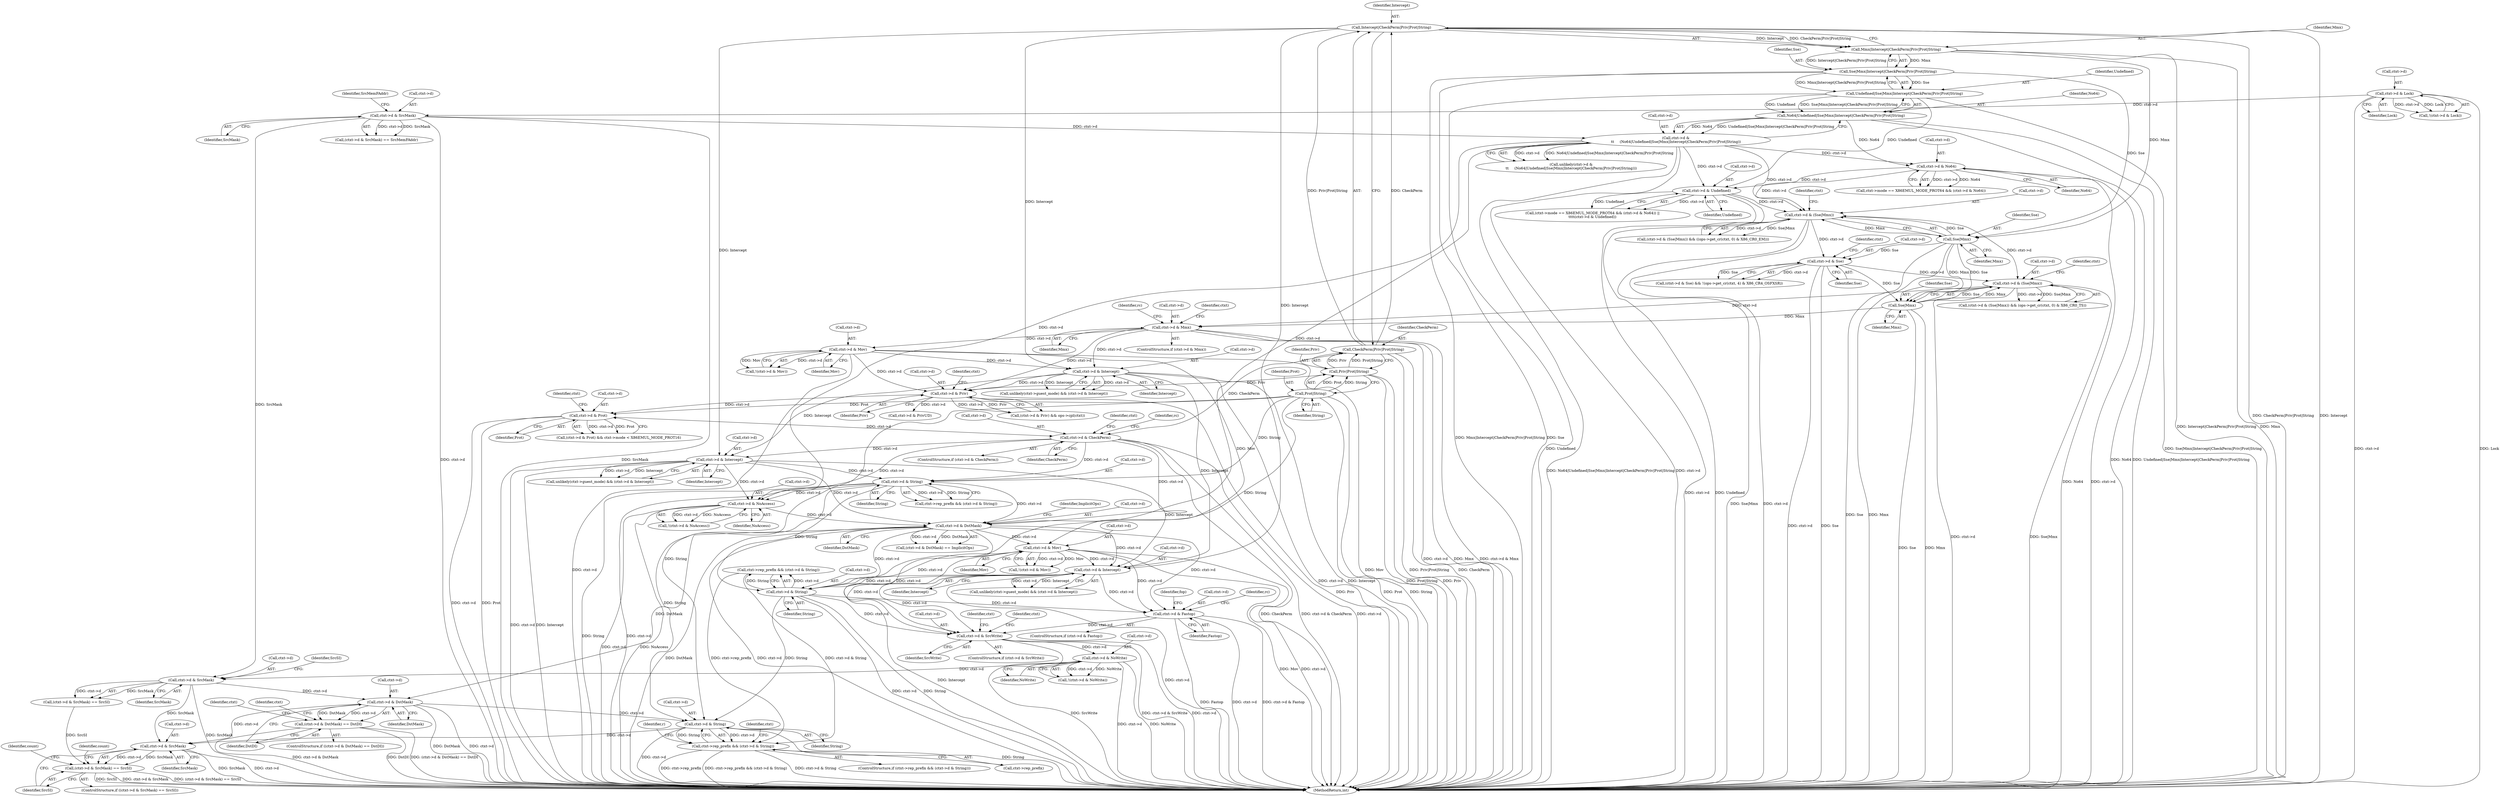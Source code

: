 digraph "0_linux_234f3ce485d54017f15cf5e0699cff4100121601_8@pointer" {
"1001075" [label="(Call,ctxt->d & DstMask)"];
"1001060" [label="(Call,ctxt->d & SrcMask)"];
"1001032" [label="(Call,ctxt->d & NoWrite)"];
"1000995" [label="(Call,ctxt->d & SrcWrite)"];
"1000613" [label="(Call,ctxt->d & Mov)"];
"1000596" [label="(Call,ctxt->d & DstMask)"];
"1000515" [label="(Call,ctxt->d & NoAccess)"];
"1000221" [label="(Call,ctxt->d &\n\t\t     (No64|Undefined|Sse|Mmx|Intercept|CheckPerm|Priv|Prot|String))"];
"1000200" [label="(Call,ctxt->d & SrcMask)"];
"1000179" [label="(Call,ctxt->d & Lock)"];
"1000225" [label="(Call,No64|Undefined|Sse|Mmx|Intercept|CheckPerm|Priv|Prot|String)"];
"1000227" [label="(Call,Undefined|Sse|Mmx|Intercept|CheckPerm|Priv|Prot|String)"];
"1000229" [label="(Call,Sse|Mmx|Intercept|CheckPerm|Priv|Prot|String)"];
"1000231" [label="(Call,Mmx|Intercept|CheckPerm|Priv|Prot|String)"];
"1000233" [label="(Call,Intercept|CheckPerm|Priv|Prot|String)"];
"1000235" [label="(Call,CheckPerm|Priv|Prot|String)"];
"1000237" [label="(Call,Priv|Prot|String)"];
"1000239" [label="(Call,Prot|String)"];
"1000432" [label="(Call,ctxt->d & CheckPerm)"];
"1000415" [label="(Call,ctxt->d & Prot)"];
"1000388" [label="(Call,ctxt->d & Priv)"];
"1000350" [label="(Call,ctxt->d & Mov)"];
"1000321" [label="(Call,ctxt->d & Mmx)"];
"1000302" [label="(Call,ctxt->d & (Sse|Mmx))"];
"1000283" [label="(Call,ctxt->d & Sse)"];
"1000270" [label="(Call,ctxt->d & (Sse|Mmx))"];
"1000251" [label="(Call,ctxt->d & No64)"];
"1000256" [label="(Call,ctxt->d & Undefined)"];
"1000274" [label="(Call,Sse|Mmx)"];
"1000306" [label="(Call,Sse|Mmx)"];
"1000367" [label="(Call,ctxt->d & Intercept)"];
"1000477" [label="(Call,ctxt->d & String)"];
"1000453" [label="(Call,ctxt->d & Intercept)"];
"1000710" [label="(Call,ctxt->d & Fastop)"];
"1000688" [label="(Call,ctxt->d & String)"];
"1000664" [label="(Call,ctxt->d & Intercept)"];
"1001074" [label="(Call,(ctxt->d & DstMask) == DstDI)"];
"1001093" [label="(Call,ctxt->d & String)"];
"1001089" [label="(Call,ctxt->rep_prefix && (ctxt->d & String))"];
"1001109" [label="(Call,ctxt->d & SrcMask)"];
"1001108" [label="(Call,(ctxt->d & SrcMask) == SrcSI)"];
"1001188" [label="(Identifier,ctxt)"];
"1000736" [label="(Identifier,rc)"];
"1000180" [label="(Call,ctxt->d)"];
"1000350" [label="(Call,ctxt->d & Mov)"];
"1000416" [label="(Call,ctxt->d)"];
"1000454" [label="(Call,ctxt->d)"];
"1000362" [label="(Call,unlikely(ctxt->guest_mode) && (ctxt->d & Intercept))"];
"1000419" [label="(Identifier,Prot)"];
"1000613" [label="(Call,ctxt->d & Mov)"];
"1000233" [label="(Call,Intercept|CheckPerm|Priv|Prot|String)"];
"1000235" [label="(Call,CheckPerm|Priv|Prot|String)"];
"1000183" [label="(Identifier,Lock)"];
"1000692" [label="(Identifier,String)"];
"1000431" [label="(ControlStructure,if (ctxt->d & CheckPerm))"];
"1000276" [label="(Identifier,Mmx)"];
"1000368" [label="(Call,ctxt->d)"];
"1000274" [label="(Call,Sse|Mmx)"];
"1001094" [label="(Call,ctxt->d)"];
"1000256" [label="(Call,ctxt->d & Undefined)"];
"1000308" [label="(Identifier,Mmx)"];
"1000514" [label="(Call,!(ctxt->d & NoAccess))"];
"1001079" [label="(Identifier,DstMask)"];
"1000414" [label="(Call,(ctxt->d & Prot) && ctxt->mode < X86EMUL_MODE_PROT16)"];
"1000473" [label="(Call,ctxt->rep_prefix && (ctxt->d & String))"];
"1000415" [label="(Call,ctxt->d & Prot)"];
"1001090" [label="(Call,ctxt->rep_prefix)"];
"1000612" [label="(Call,!(ctxt->d & Mov))"];
"1000269" [label="(Call,(ctxt->d & (Sse|Mmx)) && ((ops->get_cr(ctxt, 0) & X86_CR0_EM)))"];
"1000220" [label="(Call,unlikely(ctxt->d &\n\t\t     (No64|Undefined|Sse|Mmx|Intercept|CheckPerm|Priv|Prot|String)))"];
"1001093" [label="(Call,ctxt->d & String)"];
"1001059" [label="(Call,(ctxt->d & SrcMask) == SrcSI)"];
"1001065" [label="(Identifier,SrcSI)"];
"1000279" [label="(Identifier,ctxt)"];
"1000392" [label="(Identifier,Priv)"];
"1000714" [label="(Identifier,Fastop)"];
"1000453" [label="(Call,ctxt->d & Intercept)"];
"1000234" [label="(Identifier,Intercept)"];
"1000481" [label="(Identifier,String)"];
"1000689" [label="(Call,ctxt->d)"];
"1000387" [label="(Call,(ctxt->d & Priv) && ops->cpl(ctxt))"];
"1001109" [label="(Call,ctxt->d & SrcMask)"];
"1000351" [label="(Call,ctxt->d)"];
"1000665" [label="(Call,ctxt->d)"];
"1000688" [label="(Call,ctxt->d & String)"];
"1000659" [label="(Call,unlikely(ctxt->guest_mode) && (ctxt->d & Intercept))"];
"1000325" [label="(Identifier,Mmx)"];
"1000617" [label="(Identifier,Mov)"];
"1000275" [label="(Identifier,Sse)"];
"1000270" [label="(Call,ctxt->d & (Sse|Mmx))"];
"1000614" [label="(Call,ctxt->d)"];
"1000999" [label="(Identifier,SrcWrite)"];
"1001124" [label="(Identifier,count)"];
"1001097" [label="(Identifier,String)"];
"1001064" [label="(Identifier,SrcMask)"];
"1000284" [label="(Call,ctxt->d)"];
"1001061" [label="(Call,ctxt->d)"];
"1001080" [label="(Identifier,DstDI)"];
"1001073" [label="(ControlStructure,if ((ctxt->d & DstMask) == DstDI))"];
"1000668" [label="(Identifier,Intercept)"];
"1000597" [label="(Call,ctxt->d)"];
"1001091" [label="(Identifier,ctxt)"];
"1000239" [label="(Call,Prot|String)"];
"1000718" [label="(Identifier,fop)"];
"1000684" [label="(Call,ctxt->rep_prefix && (ctxt->d & String))"];
"1000432" [label="(Call,ctxt->d & CheckPerm)"];
"1000232" [label="(Identifier,Mmx)"];
"1000283" [label="(Call,ctxt->d & Sse)"];
"1001031" [label="(Call,!(ctxt->d & NoWrite))"];
"1001036" [label="(Identifier,NoWrite)"];
"1001082" [label="(Identifier,ctxt)"];
"1000227" [label="(Call,Undefined|Sse|Mmx|Intercept|CheckPerm|Priv|Prot|String)"];
"1000995" [label="(Call,ctxt->d & SrcWrite)"];
"1000389" [label="(Call,ctxt->d)"];
"1000236" [label="(Identifier,CheckPerm)"];
"1000230" [label="(Identifier,Sse)"];
"1000365" [label="(Identifier,ctxt)"];
"1000307" [label="(Identifier,Sse)"];
"1000303" [label="(Call,ctxt->d)"];
"1000251" [label="(Call,ctxt->d & No64)"];
"1000371" [label="(Identifier,Intercept)"];
"1000231" [label="(Call,Mmx|Intercept|CheckPerm|Priv|Prot|String)"];
"1000244" [label="(Call,(ctxt->mode == X86EMUL_MODE_PROT64 && (ctxt->d & No64)) ||\n\t\t\t\t(ctxt->d & Undefined))"];
"1001088" [label="(ControlStructure,if (ctxt->rep_prefix && (ctxt->d & String)))"];
"1000282" [label="(Call,(ctxt->d & Sse) && !(ops->get_cr(ctxt, 4) & X86_CR4_OSFXSR))"];
"1001108" [label="(Call,(ctxt->d & SrcMask) == SrcSI)"];
"1000260" [label="(Identifier,Undefined)"];
"1000664" [label="(Call,ctxt->d & Intercept)"];
"1000271" [label="(Call,ctxt->d)"];
"1001074" [label="(Call,(ctxt->d & DstMask) == DstDI)"];
"1001032" [label="(Call,ctxt->d & NoWrite)"];
"1000204" [label="(Identifier,SrcMask)"];
"1000245" [label="(Call,ctxt->mode == X86EMUL_MODE_PROT64 && (ctxt->d & No64))"];
"1000519" [label="(Identifier,NoAccess)"];
"1000709" [label="(ControlStructure,if (ctxt->d & Fastop))"];
"1000287" [label="(Identifier,Sse)"];
"1000436" [label="(Identifier,CheckPerm)"];
"1000433" [label="(Call,ctxt->d)"];
"1000229" [label="(Call,Sse|Mmx|Intercept|CheckPerm|Priv|Prot|String)"];
"1000349" [label="(Call,!(ctxt->d & Mov))"];
"1001089" [label="(Call,ctxt->rep_prefix && (ctxt->d & String))"];
"1001102" [label="(Identifier,r)"];
"1001075" [label="(Call,ctxt->d & DstMask)"];
"1000328" [label="(Identifier,rc)"];
"1000301" [label="(Call,(ctxt->d & (Sse|Mmx)) && (ops->get_cr(ctxt, 0) & X86_CR0_TS))"];
"1000451" [label="(Identifier,ctxt)"];
"1000238" [label="(Identifier,Priv)"];
"1000600" [label="(Identifier,DstMask)"];
"1000199" [label="(Call,(ctxt->d & SrcMask) == SrcMemFAddr)"];
"1001107" [label="(ControlStructure,if ((ctxt->d & SrcMask) == SrcSI))"];
"1000237" [label="(Call,Priv|Prot|String)"];
"1000240" [label="(Identifier,Prot)"];
"1000394" [label="(Identifier,ctxt)"];
"1000457" [label="(Identifier,Intercept)"];
"1000201" [label="(Call,ctxt->d)"];
"1001110" [label="(Call,ctxt->d)"];
"1001116" [label="(Identifier,count)"];
"1000711" [label="(Call,ctxt->d)"];
"1001113" [label="(Identifier,SrcMask)"];
"1000322" [label="(Call,ctxt->d)"];
"1000996" [label="(Call,ctxt->d)"];
"1000226" [label="(Identifier,No64)"];
"1001474" [label="(MethodReturn,int)"];
"1000994" [label="(ControlStructure,if (ctxt->d & SrcWrite))"];
"1000601" [label="(Identifier,ImplicitOps)"];
"1000321" [label="(Call,ctxt->d & Mmx)"];
"1001033" [label="(Call,ctxt->d)"];
"1000515" [label="(Call,ctxt->d & NoAccess)"];
"1000222" [label="(Call,ctxt->d)"];
"1000205" [label="(Identifier,SrcMemFAddr)"];
"1000516" [label="(Call,ctxt->d)"];
"1000367" [label="(Call,ctxt->d & Intercept)"];
"1000596" [label="(Call,ctxt->d & DstMask)"];
"1000595" [label="(Call,(ctxt->d & DstMask) == ImplicitOps)"];
"1001034" [label="(Identifier,ctxt)"];
"1000228" [label="(Identifier,Undefined)"];
"1000241" [label="(Identifier,String)"];
"1000478" [label="(Call,ctxt->d)"];
"1000710" [label="(Call,ctxt->d & Fastop)"];
"1000221" [label="(Call,ctxt->d &\n\t\t     (No64|Undefined|Sse|Mmx|Intercept|CheckPerm|Priv|Prot|String))"];
"1001076" [label="(Call,ctxt->d)"];
"1001060" [label="(Call,ctxt->d & SrcMask)"];
"1000311" [label="(Identifier,ctxt)"];
"1000477" [label="(Call,ctxt->d & String)"];
"1000448" [label="(Call,unlikely(ctxt->guest_mode) && (ctxt->d & Intercept))"];
"1001006" [label="(Identifier,ctxt)"];
"1000200" [label="(Call,ctxt->d & SrcMask)"];
"1000225" [label="(Call,No64|Undefined|Sse|Mmx|Intercept|CheckPerm|Priv|Prot|String)"];
"1000257" [label="(Call,ctxt->d)"];
"1000179" [label="(Call,ctxt->d & Lock)"];
"1000397" [label="(Call,ctxt->d & PrivUD)"];
"1000302" [label="(Call,ctxt->d & (Sse|Mmx))"];
"1000388" [label="(Call,ctxt->d & Priv)"];
"1000178" [label="(Call,!(ctxt->d & Lock))"];
"1001114" [label="(Identifier,SrcSI)"];
"1000291" [label="(Identifier,ctxt)"];
"1000306" [label="(Call,Sse|Mmx)"];
"1000422" [label="(Identifier,ctxt)"];
"1000354" [label="(Identifier,Mov)"];
"1000320" [label="(ControlStructure,if (ctxt->d & Mmx))"];
"1000439" [label="(Identifier,rc)"];
"1000252" [label="(Call,ctxt->d)"];
"1000255" [label="(Identifier,No64)"];
"1001075" -> "1001074"  [label="AST: "];
"1001075" -> "1001079"  [label="CFG: "];
"1001076" -> "1001075"  [label="AST: "];
"1001079" -> "1001075"  [label="AST: "];
"1001080" -> "1001075"  [label="CFG: "];
"1001075" -> "1001474"  [label="DDG: ctxt->d"];
"1001075" -> "1001474"  [label="DDG: DstMask"];
"1001075" -> "1001074"  [label="DDG: ctxt->d"];
"1001075" -> "1001074"  [label="DDG: DstMask"];
"1001060" -> "1001075"  [label="DDG: ctxt->d"];
"1000596" -> "1001075"  [label="DDG: DstMask"];
"1001075" -> "1001093"  [label="DDG: ctxt->d"];
"1001075" -> "1001109"  [label="DDG: ctxt->d"];
"1001060" -> "1001059"  [label="AST: "];
"1001060" -> "1001064"  [label="CFG: "];
"1001061" -> "1001060"  [label="AST: "];
"1001064" -> "1001060"  [label="AST: "];
"1001065" -> "1001060"  [label="CFG: "];
"1001060" -> "1001474"  [label="DDG: SrcMask"];
"1001060" -> "1001059"  [label="DDG: ctxt->d"];
"1001060" -> "1001059"  [label="DDG: SrcMask"];
"1001032" -> "1001060"  [label="DDG: ctxt->d"];
"1000200" -> "1001060"  [label="DDG: SrcMask"];
"1001060" -> "1001109"  [label="DDG: SrcMask"];
"1001032" -> "1001031"  [label="AST: "];
"1001032" -> "1001036"  [label="CFG: "];
"1001033" -> "1001032"  [label="AST: "];
"1001036" -> "1001032"  [label="AST: "];
"1001031" -> "1001032"  [label="CFG: "];
"1001032" -> "1001474"  [label="DDG: NoWrite"];
"1001032" -> "1001474"  [label="DDG: ctxt->d"];
"1001032" -> "1001031"  [label="DDG: ctxt->d"];
"1001032" -> "1001031"  [label="DDG: NoWrite"];
"1000995" -> "1001032"  [label="DDG: ctxt->d"];
"1000995" -> "1000994"  [label="AST: "];
"1000995" -> "1000999"  [label="CFG: "];
"1000996" -> "1000995"  [label="AST: "];
"1000999" -> "1000995"  [label="AST: "];
"1001006" -> "1000995"  [label="CFG: "];
"1001034" -> "1000995"  [label="CFG: "];
"1000995" -> "1001474"  [label="DDG: ctxt->d"];
"1000995" -> "1001474"  [label="DDG: SrcWrite"];
"1000995" -> "1001474"  [label="DDG: ctxt->d & SrcWrite"];
"1000613" -> "1000995"  [label="DDG: ctxt->d"];
"1000710" -> "1000995"  [label="DDG: ctxt->d"];
"1000688" -> "1000995"  [label="DDG: ctxt->d"];
"1000596" -> "1000995"  [label="DDG: ctxt->d"];
"1000664" -> "1000995"  [label="DDG: ctxt->d"];
"1000613" -> "1000612"  [label="AST: "];
"1000613" -> "1000617"  [label="CFG: "];
"1000614" -> "1000613"  [label="AST: "];
"1000617" -> "1000613"  [label="AST: "];
"1000612" -> "1000613"  [label="CFG: "];
"1000613" -> "1001474"  [label="DDG: ctxt->d"];
"1000613" -> "1001474"  [label="DDG: Mov"];
"1000613" -> "1000612"  [label="DDG: ctxt->d"];
"1000613" -> "1000612"  [label="DDG: Mov"];
"1000596" -> "1000613"  [label="DDG: ctxt->d"];
"1000350" -> "1000613"  [label="DDG: Mov"];
"1000613" -> "1000664"  [label="DDG: ctxt->d"];
"1000613" -> "1000688"  [label="DDG: ctxt->d"];
"1000613" -> "1000710"  [label="DDG: ctxt->d"];
"1000596" -> "1000595"  [label="AST: "];
"1000596" -> "1000600"  [label="CFG: "];
"1000597" -> "1000596"  [label="AST: "];
"1000600" -> "1000596"  [label="AST: "];
"1000601" -> "1000596"  [label="CFG: "];
"1000596" -> "1001474"  [label="DDG: ctxt->d"];
"1000596" -> "1001474"  [label="DDG: DstMask"];
"1000596" -> "1000595"  [label="DDG: ctxt->d"];
"1000596" -> "1000595"  [label="DDG: DstMask"];
"1000515" -> "1000596"  [label="DDG: ctxt->d"];
"1000221" -> "1000596"  [label="DDG: ctxt->d"];
"1000432" -> "1000596"  [label="DDG: ctxt->d"];
"1000477" -> "1000596"  [label="DDG: ctxt->d"];
"1000453" -> "1000596"  [label="DDG: ctxt->d"];
"1000596" -> "1000664"  [label="DDG: ctxt->d"];
"1000596" -> "1000688"  [label="DDG: ctxt->d"];
"1000596" -> "1000710"  [label="DDG: ctxt->d"];
"1000515" -> "1000514"  [label="AST: "];
"1000515" -> "1000519"  [label="CFG: "];
"1000516" -> "1000515"  [label="AST: "];
"1000519" -> "1000515"  [label="AST: "];
"1000514" -> "1000515"  [label="CFG: "];
"1000515" -> "1001474"  [label="DDG: NoAccess"];
"1000515" -> "1001474"  [label="DDG: ctxt->d"];
"1000515" -> "1000514"  [label="DDG: ctxt->d"];
"1000515" -> "1000514"  [label="DDG: NoAccess"];
"1000221" -> "1000515"  [label="DDG: ctxt->d"];
"1000432" -> "1000515"  [label="DDG: ctxt->d"];
"1000477" -> "1000515"  [label="DDG: ctxt->d"];
"1000453" -> "1000515"  [label="DDG: ctxt->d"];
"1000221" -> "1000220"  [label="AST: "];
"1000221" -> "1000225"  [label="CFG: "];
"1000222" -> "1000221"  [label="AST: "];
"1000225" -> "1000221"  [label="AST: "];
"1000220" -> "1000221"  [label="CFG: "];
"1000221" -> "1001474"  [label="DDG: No64|Undefined|Sse|Mmx|Intercept|CheckPerm|Priv|Prot|String"];
"1000221" -> "1001474"  [label="DDG: ctxt->d"];
"1000221" -> "1000220"  [label="DDG: ctxt->d"];
"1000221" -> "1000220"  [label="DDG: No64|Undefined|Sse|Mmx|Intercept|CheckPerm|Priv|Prot|String"];
"1000200" -> "1000221"  [label="DDG: ctxt->d"];
"1000225" -> "1000221"  [label="DDG: No64"];
"1000225" -> "1000221"  [label="DDG: Undefined|Sse|Mmx|Intercept|CheckPerm|Priv|Prot|String"];
"1000221" -> "1000251"  [label="DDG: ctxt->d"];
"1000221" -> "1000256"  [label="DDG: ctxt->d"];
"1000221" -> "1000270"  [label="DDG: ctxt->d"];
"1000200" -> "1000199"  [label="AST: "];
"1000200" -> "1000204"  [label="CFG: "];
"1000201" -> "1000200"  [label="AST: "];
"1000204" -> "1000200"  [label="AST: "];
"1000205" -> "1000200"  [label="CFG: "];
"1000200" -> "1001474"  [label="DDG: ctxt->d"];
"1000200" -> "1001474"  [label="DDG: SrcMask"];
"1000200" -> "1000199"  [label="DDG: ctxt->d"];
"1000200" -> "1000199"  [label="DDG: SrcMask"];
"1000179" -> "1000200"  [label="DDG: ctxt->d"];
"1000179" -> "1000178"  [label="AST: "];
"1000179" -> "1000183"  [label="CFG: "];
"1000180" -> "1000179"  [label="AST: "];
"1000183" -> "1000179"  [label="AST: "];
"1000178" -> "1000179"  [label="CFG: "];
"1000179" -> "1001474"  [label="DDG: ctxt->d"];
"1000179" -> "1001474"  [label="DDG: Lock"];
"1000179" -> "1000178"  [label="DDG: ctxt->d"];
"1000179" -> "1000178"  [label="DDG: Lock"];
"1000225" -> "1000227"  [label="CFG: "];
"1000226" -> "1000225"  [label="AST: "];
"1000227" -> "1000225"  [label="AST: "];
"1000225" -> "1001474"  [label="DDG: Undefined|Sse|Mmx|Intercept|CheckPerm|Priv|Prot|String"];
"1000225" -> "1001474"  [label="DDG: No64"];
"1000227" -> "1000225"  [label="DDG: Undefined"];
"1000227" -> "1000225"  [label="DDG: Sse|Mmx|Intercept|CheckPerm|Priv|Prot|String"];
"1000225" -> "1000251"  [label="DDG: No64"];
"1000227" -> "1000229"  [label="CFG: "];
"1000228" -> "1000227"  [label="AST: "];
"1000229" -> "1000227"  [label="AST: "];
"1000227" -> "1001474"  [label="DDG: Undefined"];
"1000227" -> "1001474"  [label="DDG: Sse|Mmx|Intercept|CheckPerm|Priv|Prot|String"];
"1000229" -> "1000227"  [label="DDG: Sse"];
"1000229" -> "1000227"  [label="DDG: Mmx|Intercept|CheckPerm|Priv|Prot|String"];
"1000227" -> "1000256"  [label="DDG: Undefined"];
"1000229" -> "1000231"  [label="CFG: "];
"1000230" -> "1000229"  [label="AST: "];
"1000231" -> "1000229"  [label="AST: "];
"1000229" -> "1001474"  [label="DDG: Mmx|Intercept|CheckPerm|Priv|Prot|String"];
"1000229" -> "1001474"  [label="DDG: Sse"];
"1000231" -> "1000229"  [label="DDG: Mmx"];
"1000231" -> "1000229"  [label="DDG: Intercept|CheckPerm|Priv|Prot|String"];
"1000229" -> "1000274"  [label="DDG: Sse"];
"1000231" -> "1000233"  [label="CFG: "];
"1000232" -> "1000231"  [label="AST: "];
"1000233" -> "1000231"  [label="AST: "];
"1000231" -> "1001474"  [label="DDG: Intercept|CheckPerm|Priv|Prot|String"];
"1000231" -> "1001474"  [label="DDG: Mmx"];
"1000233" -> "1000231"  [label="DDG: Intercept"];
"1000233" -> "1000231"  [label="DDG: CheckPerm|Priv|Prot|String"];
"1000231" -> "1000274"  [label="DDG: Mmx"];
"1000233" -> "1000235"  [label="CFG: "];
"1000234" -> "1000233"  [label="AST: "];
"1000235" -> "1000233"  [label="AST: "];
"1000233" -> "1001474"  [label="DDG: CheckPerm|Priv|Prot|String"];
"1000233" -> "1001474"  [label="DDG: Intercept"];
"1000235" -> "1000233"  [label="DDG: CheckPerm"];
"1000235" -> "1000233"  [label="DDG: Priv|Prot|String"];
"1000233" -> "1000367"  [label="DDG: Intercept"];
"1000233" -> "1000453"  [label="DDG: Intercept"];
"1000233" -> "1000664"  [label="DDG: Intercept"];
"1000235" -> "1000237"  [label="CFG: "];
"1000236" -> "1000235"  [label="AST: "];
"1000237" -> "1000235"  [label="AST: "];
"1000235" -> "1001474"  [label="DDG: Priv|Prot|String"];
"1000235" -> "1001474"  [label="DDG: CheckPerm"];
"1000237" -> "1000235"  [label="DDG: Priv"];
"1000237" -> "1000235"  [label="DDG: Prot|String"];
"1000235" -> "1000432"  [label="DDG: CheckPerm"];
"1000237" -> "1000239"  [label="CFG: "];
"1000238" -> "1000237"  [label="AST: "];
"1000239" -> "1000237"  [label="AST: "];
"1000237" -> "1001474"  [label="DDG: Prot|String"];
"1000237" -> "1001474"  [label="DDG: Priv"];
"1000239" -> "1000237"  [label="DDG: Prot"];
"1000239" -> "1000237"  [label="DDG: String"];
"1000237" -> "1000388"  [label="DDG: Priv"];
"1000239" -> "1000241"  [label="CFG: "];
"1000240" -> "1000239"  [label="AST: "];
"1000241" -> "1000239"  [label="AST: "];
"1000239" -> "1001474"  [label="DDG: Prot"];
"1000239" -> "1001474"  [label="DDG: String"];
"1000239" -> "1000415"  [label="DDG: Prot"];
"1000239" -> "1000477"  [label="DDG: String"];
"1000239" -> "1000688"  [label="DDG: String"];
"1000239" -> "1001093"  [label="DDG: String"];
"1000432" -> "1000431"  [label="AST: "];
"1000432" -> "1000436"  [label="CFG: "];
"1000433" -> "1000432"  [label="AST: "];
"1000436" -> "1000432"  [label="AST: "];
"1000439" -> "1000432"  [label="CFG: "];
"1000451" -> "1000432"  [label="CFG: "];
"1000432" -> "1001474"  [label="DDG: CheckPerm"];
"1000432" -> "1001474"  [label="DDG: ctxt->d & CheckPerm"];
"1000432" -> "1001474"  [label="DDG: ctxt->d"];
"1000415" -> "1000432"  [label="DDG: ctxt->d"];
"1000432" -> "1000453"  [label="DDG: ctxt->d"];
"1000432" -> "1000477"  [label="DDG: ctxt->d"];
"1000415" -> "1000414"  [label="AST: "];
"1000415" -> "1000419"  [label="CFG: "];
"1000416" -> "1000415"  [label="AST: "];
"1000419" -> "1000415"  [label="AST: "];
"1000422" -> "1000415"  [label="CFG: "];
"1000414" -> "1000415"  [label="CFG: "];
"1000415" -> "1001474"  [label="DDG: ctxt->d"];
"1000415" -> "1001474"  [label="DDG: Prot"];
"1000415" -> "1000414"  [label="DDG: ctxt->d"];
"1000415" -> "1000414"  [label="DDG: Prot"];
"1000388" -> "1000415"  [label="DDG: ctxt->d"];
"1000388" -> "1000387"  [label="AST: "];
"1000388" -> "1000392"  [label="CFG: "];
"1000389" -> "1000388"  [label="AST: "];
"1000392" -> "1000388"  [label="AST: "];
"1000394" -> "1000388"  [label="CFG: "];
"1000387" -> "1000388"  [label="CFG: "];
"1000388" -> "1001474"  [label="DDG: Priv"];
"1000388" -> "1000387"  [label="DDG: ctxt->d"];
"1000388" -> "1000387"  [label="DDG: Priv"];
"1000350" -> "1000388"  [label="DDG: ctxt->d"];
"1000367" -> "1000388"  [label="DDG: ctxt->d"];
"1000321" -> "1000388"  [label="DDG: ctxt->d"];
"1000388" -> "1000397"  [label="DDG: ctxt->d"];
"1000350" -> "1000349"  [label="AST: "];
"1000350" -> "1000354"  [label="CFG: "];
"1000351" -> "1000350"  [label="AST: "];
"1000354" -> "1000350"  [label="AST: "];
"1000349" -> "1000350"  [label="CFG: "];
"1000350" -> "1001474"  [label="DDG: ctxt->d"];
"1000350" -> "1001474"  [label="DDG: Mov"];
"1000350" -> "1000349"  [label="DDG: ctxt->d"];
"1000350" -> "1000349"  [label="DDG: Mov"];
"1000321" -> "1000350"  [label="DDG: ctxt->d"];
"1000350" -> "1000367"  [label="DDG: ctxt->d"];
"1000321" -> "1000320"  [label="AST: "];
"1000321" -> "1000325"  [label="CFG: "];
"1000322" -> "1000321"  [label="AST: "];
"1000325" -> "1000321"  [label="AST: "];
"1000328" -> "1000321"  [label="CFG: "];
"1000365" -> "1000321"  [label="CFG: "];
"1000321" -> "1001474"  [label="DDG: ctxt->d"];
"1000321" -> "1001474"  [label="DDG: Mmx"];
"1000321" -> "1001474"  [label="DDG: ctxt->d & Mmx"];
"1000302" -> "1000321"  [label="DDG: ctxt->d"];
"1000306" -> "1000321"  [label="DDG: Mmx"];
"1000321" -> "1000367"  [label="DDG: ctxt->d"];
"1000302" -> "1000301"  [label="AST: "];
"1000302" -> "1000306"  [label="CFG: "];
"1000303" -> "1000302"  [label="AST: "];
"1000306" -> "1000302"  [label="AST: "];
"1000311" -> "1000302"  [label="CFG: "];
"1000301" -> "1000302"  [label="CFG: "];
"1000302" -> "1001474"  [label="DDG: ctxt->d"];
"1000302" -> "1001474"  [label="DDG: Sse|Mmx"];
"1000302" -> "1000301"  [label="DDG: ctxt->d"];
"1000302" -> "1000301"  [label="DDG: Sse|Mmx"];
"1000283" -> "1000302"  [label="DDG: ctxt->d"];
"1000270" -> "1000302"  [label="DDG: ctxt->d"];
"1000306" -> "1000302"  [label="DDG: Sse"];
"1000306" -> "1000302"  [label="DDG: Mmx"];
"1000283" -> "1000282"  [label="AST: "];
"1000283" -> "1000287"  [label="CFG: "];
"1000284" -> "1000283"  [label="AST: "];
"1000287" -> "1000283"  [label="AST: "];
"1000291" -> "1000283"  [label="CFG: "];
"1000282" -> "1000283"  [label="CFG: "];
"1000283" -> "1001474"  [label="DDG: ctxt->d"];
"1000283" -> "1001474"  [label="DDG: Sse"];
"1000283" -> "1000282"  [label="DDG: ctxt->d"];
"1000283" -> "1000282"  [label="DDG: Sse"];
"1000270" -> "1000283"  [label="DDG: ctxt->d"];
"1000274" -> "1000283"  [label="DDG: Sse"];
"1000283" -> "1000306"  [label="DDG: Sse"];
"1000270" -> "1000269"  [label="AST: "];
"1000270" -> "1000274"  [label="CFG: "];
"1000271" -> "1000270"  [label="AST: "];
"1000274" -> "1000270"  [label="AST: "];
"1000279" -> "1000270"  [label="CFG: "];
"1000269" -> "1000270"  [label="CFG: "];
"1000270" -> "1001474"  [label="DDG: Sse|Mmx"];
"1000270" -> "1001474"  [label="DDG: ctxt->d"];
"1000270" -> "1000269"  [label="DDG: ctxt->d"];
"1000270" -> "1000269"  [label="DDG: Sse|Mmx"];
"1000251" -> "1000270"  [label="DDG: ctxt->d"];
"1000256" -> "1000270"  [label="DDG: ctxt->d"];
"1000274" -> "1000270"  [label="DDG: Sse"];
"1000274" -> "1000270"  [label="DDG: Mmx"];
"1000251" -> "1000245"  [label="AST: "];
"1000251" -> "1000255"  [label="CFG: "];
"1000252" -> "1000251"  [label="AST: "];
"1000255" -> "1000251"  [label="AST: "];
"1000245" -> "1000251"  [label="CFG: "];
"1000251" -> "1001474"  [label="DDG: No64"];
"1000251" -> "1001474"  [label="DDG: ctxt->d"];
"1000251" -> "1000245"  [label="DDG: ctxt->d"];
"1000251" -> "1000245"  [label="DDG: No64"];
"1000251" -> "1000256"  [label="DDG: ctxt->d"];
"1000256" -> "1000244"  [label="AST: "];
"1000256" -> "1000260"  [label="CFG: "];
"1000257" -> "1000256"  [label="AST: "];
"1000260" -> "1000256"  [label="AST: "];
"1000244" -> "1000256"  [label="CFG: "];
"1000256" -> "1001474"  [label="DDG: Undefined"];
"1000256" -> "1001474"  [label="DDG: ctxt->d"];
"1000256" -> "1000244"  [label="DDG: ctxt->d"];
"1000256" -> "1000244"  [label="DDG: Undefined"];
"1000274" -> "1000276"  [label="CFG: "];
"1000275" -> "1000274"  [label="AST: "];
"1000276" -> "1000274"  [label="AST: "];
"1000274" -> "1001474"  [label="DDG: Sse"];
"1000274" -> "1001474"  [label="DDG: Mmx"];
"1000274" -> "1000306"  [label="DDG: Sse"];
"1000274" -> "1000306"  [label="DDG: Mmx"];
"1000306" -> "1000308"  [label="CFG: "];
"1000307" -> "1000306"  [label="AST: "];
"1000308" -> "1000306"  [label="AST: "];
"1000306" -> "1001474"  [label="DDG: Sse"];
"1000306" -> "1001474"  [label="DDG: Mmx"];
"1000367" -> "1000362"  [label="AST: "];
"1000367" -> "1000371"  [label="CFG: "];
"1000368" -> "1000367"  [label="AST: "];
"1000371" -> "1000367"  [label="AST: "];
"1000362" -> "1000367"  [label="CFG: "];
"1000367" -> "1001474"  [label="DDG: ctxt->d"];
"1000367" -> "1001474"  [label="DDG: Intercept"];
"1000367" -> "1000362"  [label="DDG: ctxt->d"];
"1000367" -> "1000362"  [label="DDG: Intercept"];
"1000367" -> "1000453"  [label="DDG: Intercept"];
"1000367" -> "1000664"  [label="DDG: Intercept"];
"1000477" -> "1000473"  [label="AST: "];
"1000477" -> "1000481"  [label="CFG: "];
"1000478" -> "1000477"  [label="AST: "];
"1000481" -> "1000477"  [label="AST: "];
"1000473" -> "1000477"  [label="CFG: "];
"1000477" -> "1001474"  [label="DDG: String"];
"1000477" -> "1001474"  [label="DDG: ctxt->d"];
"1000477" -> "1000473"  [label="DDG: ctxt->d"];
"1000477" -> "1000473"  [label="DDG: String"];
"1000453" -> "1000477"  [label="DDG: ctxt->d"];
"1000477" -> "1000688"  [label="DDG: String"];
"1000477" -> "1001093"  [label="DDG: String"];
"1000453" -> "1000448"  [label="AST: "];
"1000453" -> "1000457"  [label="CFG: "];
"1000454" -> "1000453"  [label="AST: "];
"1000457" -> "1000453"  [label="AST: "];
"1000448" -> "1000453"  [label="CFG: "];
"1000453" -> "1001474"  [label="DDG: Intercept"];
"1000453" -> "1001474"  [label="DDG: ctxt->d"];
"1000453" -> "1000448"  [label="DDG: ctxt->d"];
"1000453" -> "1000448"  [label="DDG: Intercept"];
"1000453" -> "1000664"  [label="DDG: Intercept"];
"1000710" -> "1000709"  [label="AST: "];
"1000710" -> "1000714"  [label="CFG: "];
"1000711" -> "1000710"  [label="AST: "];
"1000714" -> "1000710"  [label="AST: "];
"1000718" -> "1000710"  [label="CFG: "];
"1000736" -> "1000710"  [label="CFG: "];
"1000710" -> "1001474"  [label="DDG: Fastop"];
"1000710" -> "1001474"  [label="DDG: ctxt->d"];
"1000710" -> "1001474"  [label="DDG: ctxt->d & Fastop"];
"1000688" -> "1000710"  [label="DDG: ctxt->d"];
"1000664" -> "1000710"  [label="DDG: ctxt->d"];
"1000688" -> "1000684"  [label="AST: "];
"1000688" -> "1000692"  [label="CFG: "];
"1000689" -> "1000688"  [label="AST: "];
"1000692" -> "1000688"  [label="AST: "];
"1000684" -> "1000688"  [label="CFG: "];
"1000688" -> "1001474"  [label="DDG: ctxt->d"];
"1000688" -> "1001474"  [label="DDG: String"];
"1000688" -> "1000684"  [label="DDG: ctxt->d"];
"1000688" -> "1000684"  [label="DDG: String"];
"1000664" -> "1000688"  [label="DDG: ctxt->d"];
"1000688" -> "1001093"  [label="DDG: String"];
"1000664" -> "1000659"  [label="AST: "];
"1000664" -> "1000668"  [label="CFG: "];
"1000665" -> "1000664"  [label="AST: "];
"1000668" -> "1000664"  [label="AST: "];
"1000659" -> "1000664"  [label="CFG: "];
"1000664" -> "1001474"  [label="DDG: Intercept"];
"1000664" -> "1001474"  [label="DDG: ctxt->d"];
"1000664" -> "1000659"  [label="DDG: ctxt->d"];
"1000664" -> "1000659"  [label="DDG: Intercept"];
"1001074" -> "1001073"  [label="AST: "];
"1001074" -> "1001080"  [label="CFG: "];
"1001080" -> "1001074"  [label="AST: "];
"1001082" -> "1001074"  [label="CFG: "];
"1001091" -> "1001074"  [label="CFG: "];
"1001074" -> "1001474"  [label="DDG: ctxt->d & DstMask"];
"1001074" -> "1001474"  [label="DDG: (ctxt->d & DstMask) == DstDI"];
"1001074" -> "1001474"  [label="DDG: DstDI"];
"1001093" -> "1001089"  [label="AST: "];
"1001093" -> "1001097"  [label="CFG: "];
"1001094" -> "1001093"  [label="AST: "];
"1001097" -> "1001093"  [label="AST: "];
"1001089" -> "1001093"  [label="CFG: "];
"1001093" -> "1001474"  [label="DDG: String"];
"1001093" -> "1001474"  [label="DDG: ctxt->d"];
"1001093" -> "1001089"  [label="DDG: ctxt->d"];
"1001093" -> "1001089"  [label="DDG: String"];
"1001093" -> "1001109"  [label="DDG: ctxt->d"];
"1001089" -> "1001088"  [label="AST: "];
"1001089" -> "1001090"  [label="CFG: "];
"1001090" -> "1001089"  [label="AST: "];
"1001102" -> "1001089"  [label="CFG: "];
"1001188" -> "1001089"  [label="CFG: "];
"1001089" -> "1001474"  [label="DDG: ctxt->rep_prefix && (ctxt->d & String)"];
"1001089" -> "1001474"  [label="DDG: ctxt->d & String"];
"1001089" -> "1001474"  [label="DDG: ctxt->rep_prefix"];
"1000684" -> "1001089"  [label="DDG: ctxt->rep_prefix"];
"1000684" -> "1001089"  [label="DDG: ctxt->d & String"];
"1001109" -> "1001108"  [label="AST: "];
"1001109" -> "1001113"  [label="CFG: "];
"1001110" -> "1001109"  [label="AST: "];
"1001113" -> "1001109"  [label="AST: "];
"1001114" -> "1001109"  [label="CFG: "];
"1001109" -> "1001474"  [label="DDG: SrcMask"];
"1001109" -> "1001474"  [label="DDG: ctxt->d"];
"1001109" -> "1001108"  [label="DDG: ctxt->d"];
"1001109" -> "1001108"  [label="DDG: SrcMask"];
"1001108" -> "1001107"  [label="AST: "];
"1001108" -> "1001114"  [label="CFG: "];
"1001114" -> "1001108"  [label="AST: "];
"1001116" -> "1001108"  [label="CFG: "];
"1001124" -> "1001108"  [label="CFG: "];
"1001108" -> "1001474"  [label="DDG: SrcSI"];
"1001108" -> "1001474"  [label="DDG: ctxt->d & SrcMask"];
"1001108" -> "1001474"  [label="DDG: (ctxt->d & SrcMask) == SrcSI"];
"1001059" -> "1001108"  [label="DDG: SrcSI"];
}
